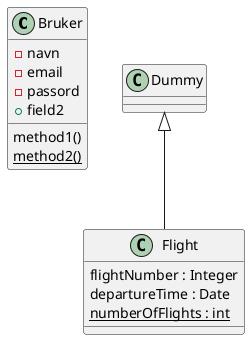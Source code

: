 
@startuml
class Bruker {
 - navn
 - email
 - passord
 + field2
 method1()
 {static} method2()
}

class Flight {
   flightNumber : Integer
   departureTime : Date
   {static} numberOfFlights : int
}


Dummy <|-- Flight

@enduml
